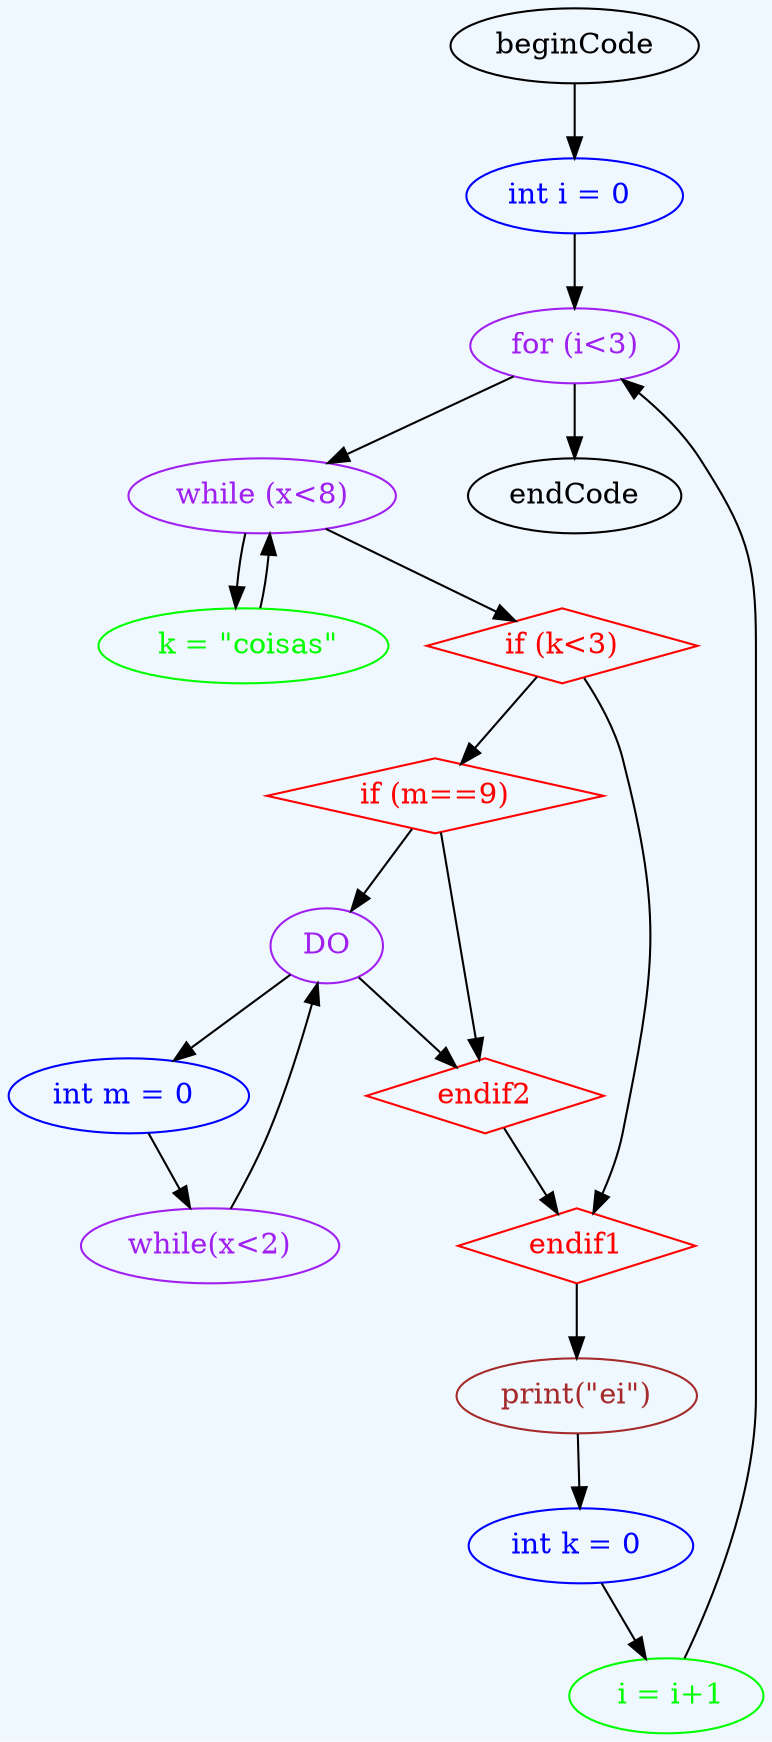 digraph grammar {
	graph [bgcolor=aliceblue rankdir=TB]
	"int i = 0 " [color=blue fontcolor=blue]
	beginCode -> "int i = 0 "
	"for (i<3)" [color=purple fontcolor=purple]
	"int i = 0 " -> "for (i<3)"
	" i = i+1" [color=green fontcolor=green]
	" i = i+1" -> "for (i<3)"
	"while (x<8)" [color=purple fontcolor=purple]
	"for (i<3)" -> "while (x<8)"
	" k = \"coisas\"" [color=green fontcolor=green]
	"while (x<8)" -> " k = \"coisas\""
	" k = \"coisas\"" -> "while (x<8)"
	"if (k<3)" [color=red fontcolor=red shape=diamond]
	"while (x<8)" -> "if (k<3)"
	"if (m==9)" [color=red fontcolor=red shape=diamond]
	"if (k<3)" -> "if (m==9)"
	DO [color=purple fontcolor=purple]
	"if (m==9)" -> DO
	"int m = 0 " [color=blue fontcolor=blue]
	DO -> "int m = 0 "
	"while(x<2)" [color=purple fontcolor=purple]
	"int m = 0 " -> "while(x<2)"
	"while(x<2)" -> DO
	endif2 [color=red fontcolor=red shape=diamond]
	DO -> endif2
	"if (m==9)" -> endif2
	endif1 [color=red fontcolor=red shape=diamond]
	endif2 -> endif1
	"if (k<3)" -> endif1
	"print(\"ei\")" [color=brown fontcolor=brown]
	endif1 -> "print(\"ei\")"
	"int k = 0 " [color=blue fontcolor=blue]
	"print(\"ei\")" -> "int k = 0 "
	"int k = 0 " -> " i = i+1"
	"for (i<3)" -> endCode
}
